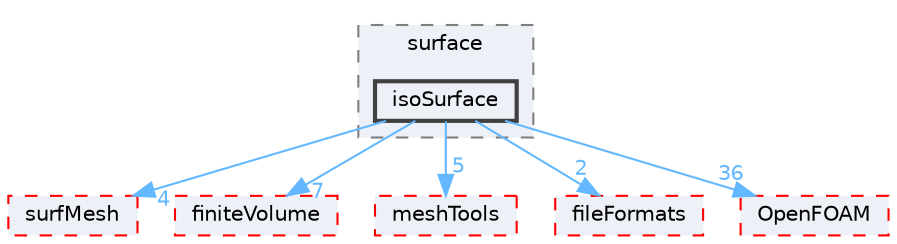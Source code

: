 digraph "src/sampling/surface/isoSurface"
{
 // LATEX_PDF_SIZE
  bgcolor="transparent";
  edge [fontname=Helvetica,fontsize=10,labelfontname=Helvetica,labelfontsize=10];
  node [fontname=Helvetica,fontsize=10,shape=box,height=0.2,width=0.4];
  compound=true
  subgraph clusterdir_e1701b8b608069e995cfd3c25d5e4969 {
    graph [ bgcolor="#edf0f7", pencolor="grey50", label="surface", fontname=Helvetica,fontsize=10 style="filled,dashed", URL="dir_e1701b8b608069e995cfd3c25d5e4969.html",tooltip=""]
  dir_059e2aa449041b8aa7f4c8874069c7af [label="isoSurface", fillcolor="#edf0f7", color="grey25", style="filled,bold", URL="dir_059e2aa449041b8aa7f4c8874069c7af.html",tooltip=""];
  }
  dir_0a88fe22feb23ce5f078a04a1df67721 [label="surfMesh", fillcolor="#edf0f7", color="red", style="filled,dashed", URL="dir_0a88fe22feb23ce5f078a04a1df67721.html",tooltip=""];
  dir_9bd15774b555cf7259a6fa18f99fe99b [label="finiteVolume", fillcolor="#edf0f7", color="red", style="filled,dashed", URL="dir_9bd15774b555cf7259a6fa18f99fe99b.html",tooltip=""];
  dir_ae30ad0bef50cf391b24c614251bb9fd [label="meshTools", fillcolor="#edf0f7", color="red", style="filled,dashed", URL="dir_ae30ad0bef50cf391b24c614251bb9fd.html",tooltip=""];
  dir_b05602f37bb521a7142c0a3e200b5f35 [label="fileFormats", fillcolor="#edf0f7", color="red", style="filled,dashed", URL="dir_b05602f37bb521a7142c0a3e200b5f35.html",tooltip=""];
  dir_c5473ff19b20e6ec4dfe5c310b3778a8 [label="OpenFOAM", fillcolor="#edf0f7", color="red", style="filled,dashed", URL="dir_c5473ff19b20e6ec4dfe5c310b3778a8.html",tooltip=""];
  dir_059e2aa449041b8aa7f4c8874069c7af->dir_0a88fe22feb23ce5f078a04a1df67721 [headlabel="4", labeldistance=1.5 headhref="dir_001979_003891.html" href="dir_001979_003891.html" color="steelblue1" fontcolor="steelblue1"];
  dir_059e2aa449041b8aa7f4c8874069c7af->dir_9bd15774b555cf7259a6fa18f99fe99b [headlabel="7", labeldistance=1.5 headhref="dir_001979_001387.html" href="dir_001979_001387.html" color="steelblue1" fontcolor="steelblue1"];
  dir_059e2aa449041b8aa7f4c8874069c7af->dir_ae30ad0bef50cf391b24c614251bb9fd [headlabel="5", labeldistance=1.5 headhref="dir_001979_002382.html" href="dir_001979_002382.html" color="steelblue1" fontcolor="steelblue1"];
  dir_059e2aa449041b8aa7f4c8874069c7af->dir_b05602f37bb521a7142c0a3e200b5f35 [headlabel="2", labeldistance=1.5 headhref="dir_001979_001353.html" href="dir_001979_001353.html" color="steelblue1" fontcolor="steelblue1"];
  dir_059e2aa449041b8aa7f4c8874069c7af->dir_c5473ff19b20e6ec4dfe5c310b3778a8 [headlabel="36", labeldistance=1.5 headhref="dir_001979_002695.html" href="dir_001979_002695.html" color="steelblue1" fontcolor="steelblue1"];
}
